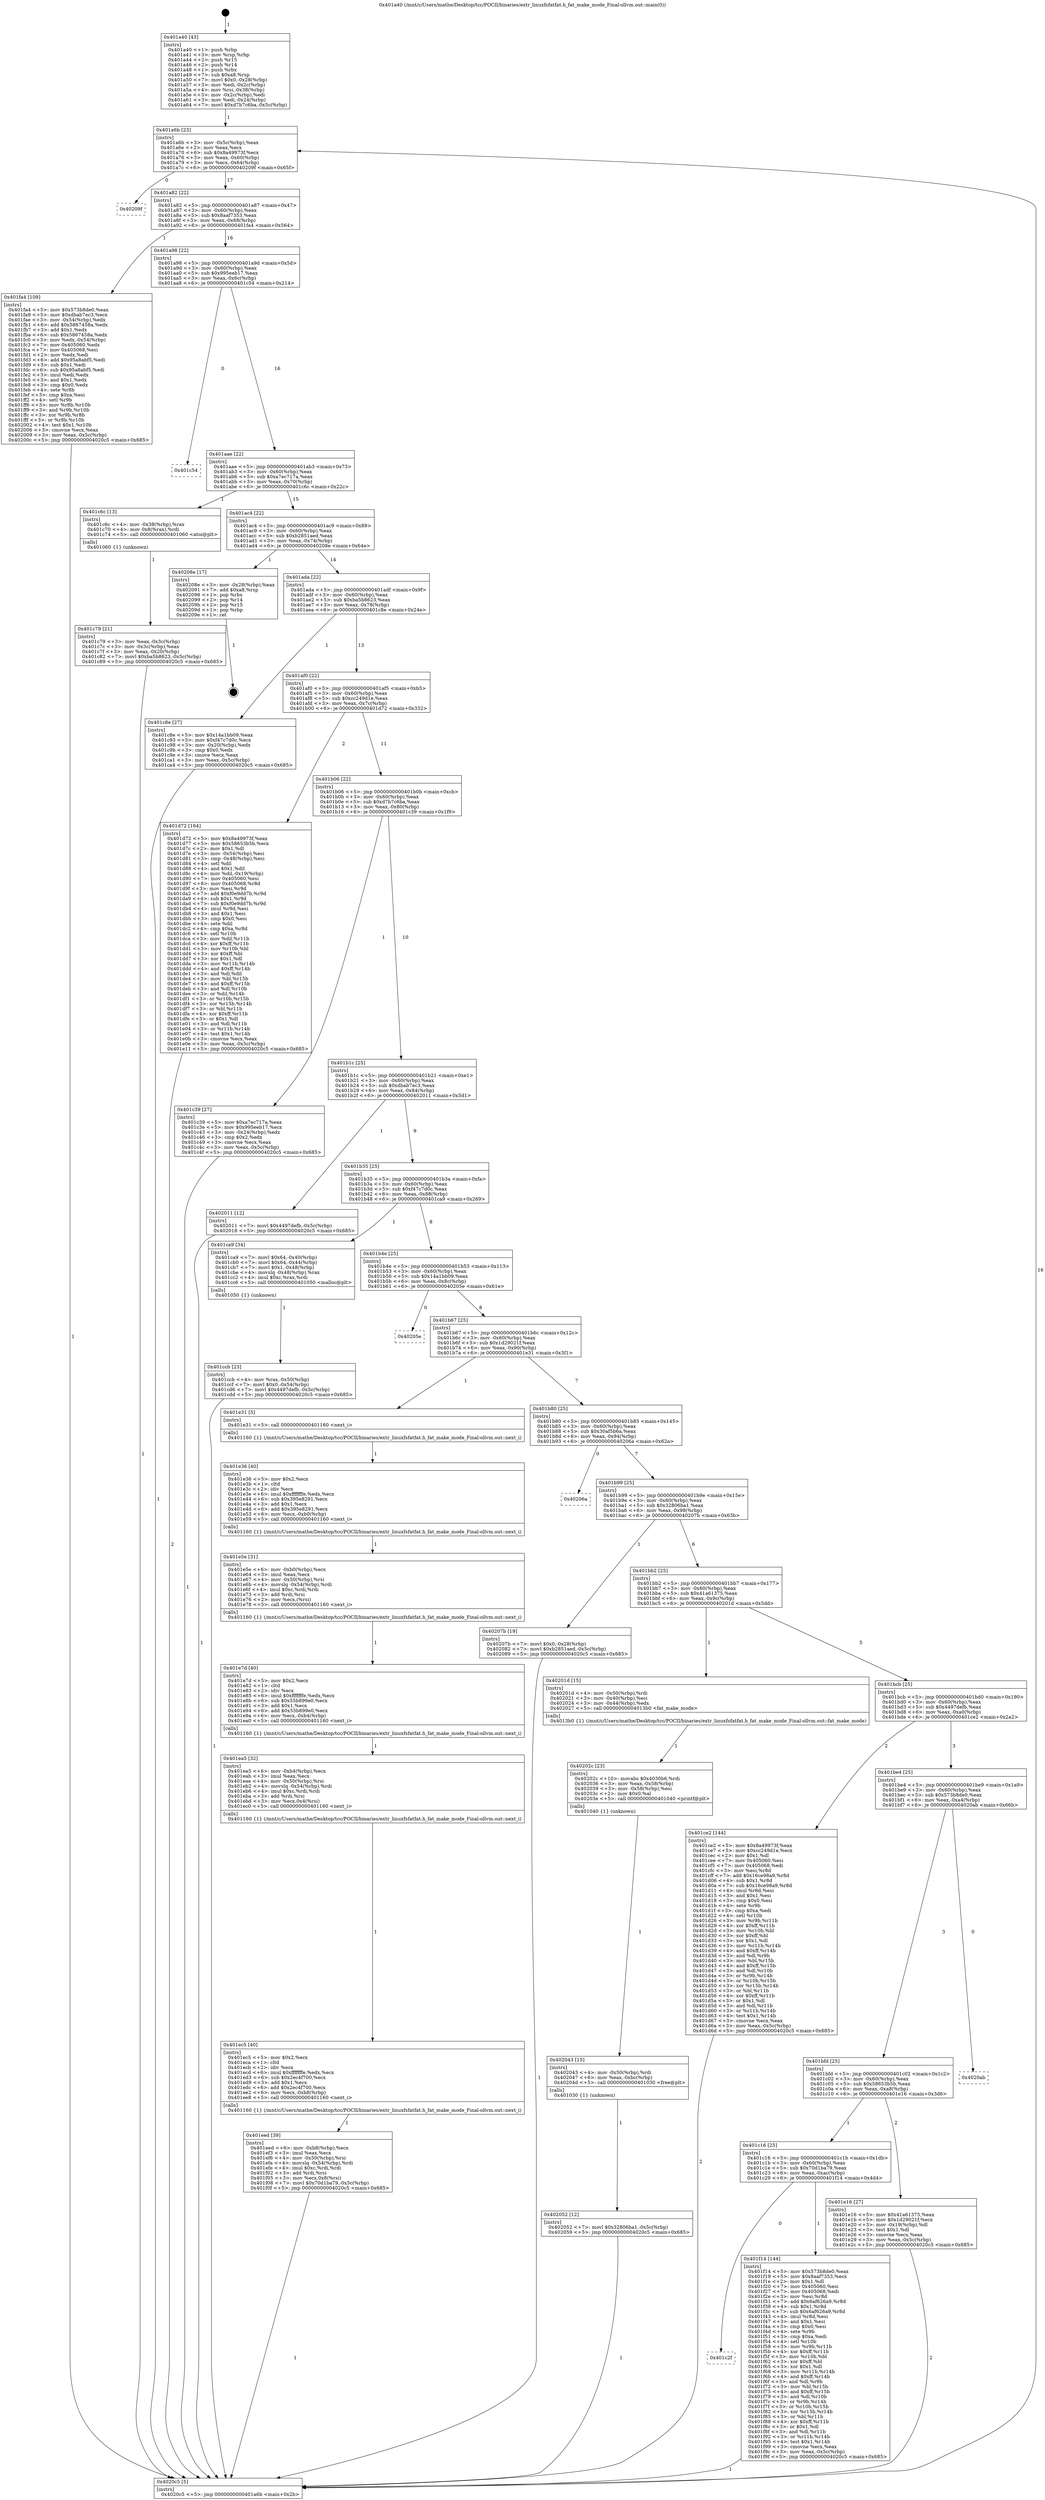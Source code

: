 digraph "0x401a40" {
  label = "0x401a40 (/mnt/c/Users/mathe/Desktop/tcc/POCII/binaries/extr_linuxfsfatfat.h_fat_make_mode_Final-ollvm.out::main(0))"
  labelloc = "t"
  node[shape=record]

  Entry [label="",width=0.3,height=0.3,shape=circle,fillcolor=black,style=filled]
  "0x401a6b" [label="{
     0x401a6b [23]\l
     | [instrs]\l
     &nbsp;&nbsp;0x401a6b \<+3\>: mov -0x5c(%rbp),%eax\l
     &nbsp;&nbsp;0x401a6e \<+2\>: mov %eax,%ecx\l
     &nbsp;&nbsp;0x401a70 \<+6\>: sub $0x8a49973f,%ecx\l
     &nbsp;&nbsp;0x401a76 \<+3\>: mov %eax,-0x60(%rbp)\l
     &nbsp;&nbsp;0x401a79 \<+3\>: mov %ecx,-0x64(%rbp)\l
     &nbsp;&nbsp;0x401a7c \<+6\>: je 000000000040209f \<main+0x65f\>\l
  }"]
  "0x40209f" [label="{
     0x40209f\l
  }", style=dashed]
  "0x401a82" [label="{
     0x401a82 [22]\l
     | [instrs]\l
     &nbsp;&nbsp;0x401a82 \<+5\>: jmp 0000000000401a87 \<main+0x47\>\l
     &nbsp;&nbsp;0x401a87 \<+3\>: mov -0x60(%rbp),%eax\l
     &nbsp;&nbsp;0x401a8a \<+5\>: sub $0x8aaf7353,%eax\l
     &nbsp;&nbsp;0x401a8f \<+3\>: mov %eax,-0x68(%rbp)\l
     &nbsp;&nbsp;0x401a92 \<+6\>: je 0000000000401fa4 \<main+0x564\>\l
  }"]
  Exit [label="",width=0.3,height=0.3,shape=circle,fillcolor=black,style=filled,peripheries=2]
  "0x401fa4" [label="{
     0x401fa4 [109]\l
     | [instrs]\l
     &nbsp;&nbsp;0x401fa4 \<+5\>: mov $0x573b8de0,%eax\l
     &nbsp;&nbsp;0x401fa9 \<+5\>: mov $0xdbab7ec3,%ecx\l
     &nbsp;&nbsp;0x401fae \<+3\>: mov -0x54(%rbp),%edx\l
     &nbsp;&nbsp;0x401fb1 \<+6\>: add $0x5867458a,%edx\l
     &nbsp;&nbsp;0x401fb7 \<+3\>: add $0x1,%edx\l
     &nbsp;&nbsp;0x401fba \<+6\>: sub $0x5867458a,%edx\l
     &nbsp;&nbsp;0x401fc0 \<+3\>: mov %edx,-0x54(%rbp)\l
     &nbsp;&nbsp;0x401fc3 \<+7\>: mov 0x405060,%edx\l
     &nbsp;&nbsp;0x401fca \<+7\>: mov 0x405068,%esi\l
     &nbsp;&nbsp;0x401fd1 \<+2\>: mov %edx,%edi\l
     &nbsp;&nbsp;0x401fd3 \<+6\>: add $0x95a8abf5,%edi\l
     &nbsp;&nbsp;0x401fd9 \<+3\>: sub $0x1,%edi\l
     &nbsp;&nbsp;0x401fdc \<+6\>: sub $0x95a8abf5,%edi\l
     &nbsp;&nbsp;0x401fe2 \<+3\>: imul %edi,%edx\l
     &nbsp;&nbsp;0x401fe5 \<+3\>: and $0x1,%edx\l
     &nbsp;&nbsp;0x401fe8 \<+3\>: cmp $0x0,%edx\l
     &nbsp;&nbsp;0x401feb \<+4\>: sete %r8b\l
     &nbsp;&nbsp;0x401fef \<+3\>: cmp $0xa,%esi\l
     &nbsp;&nbsp;0x401ff2 \<+4\>: setl %r9b\l
     &nbsp;&nbsp;0x401ff6 \<+3\>: mov %r8b,%r10b\l
     &nbsp;&nbsp;0x401ff9 \<+3\>: and %r9b,%r10b\l
     &nbsp;&nbsp;0x401ffc \<+3\>: xor %r9b,%r8b\l
     &nbsp;&nbsp;0x401fff \<+3\>: or %r8b,%r10b\l
     &nbsp;&nbsp;0x402002 \<+4\>: test $0x1,%r10b\l
     &nbsp;&nbsp;0x402006 \<+3\>: cmovne %ecx,%eax\l
     &nbsp;&nbsp;0x402009 \<+3\>: mov %eax,-0x5c(%rbp)\l
     &nbsp;&nbsp;0x40200c \<+5\>: jmp 00000000004020c5 \<main+0x685\>\l
  }"]
  "0x401a98" [label="{
     0x401a98 [22]\l
     | [instrs]\l
     &nbsp;&nbsp;0x401a98 \<+5\>: jmp 0000000000401a9d \<main+0x5d\>\l
     &nbsp;&nbsp;0x401a9d \<+3\>: mov -0x60(%rbp),%eax\l
     &nbsp;&nbsp;0x401aa0 \<+5\>: sub $0x995eeb17,%eax\l
     &nbsp;&nbsp;0x401aa5 \<+3\>: mov %eax,-0x6c(%rbp)\l
     &nbsp;&nbsp;0x401aa8 \<+6\>: je 0000000000401c54 \<main+0x214\>\l
  }"]
  "0x402052" [label="{
     0x402052 [12]\l
     | [instrs]\l
     &nbsp;&nbsp;0x402052 \<+7\>: movl $0x32806ba1,-0x5c(%rbp)\l
     &nbsp;&nbsp;0x402059 \<+5\>: jmp 00000000004020c5 \<main+0x685\>\l
  }"]
  "0x401c54" [label="{
     0x401c54\l
  }", style=dashed]
  "0x401aae" [label="{
     0x401aae [22]\l
     | [instrs]\l
     &nbsp;&nbsp;0x401aae \<+5\>: jmp 0000000000401ab3 \<main+0x73\>\l
     &nbsp;&nbsp;0x401ab3 \<+3\>: mov -0x60(%rbp),%eax\l
     &nbsp;&nbsp;0x401ab6 \<+5\>: sub $0xa7ec717a,%eax\l
     &nbsp;&nbsp;0x401abb \<+3\>: mov %eax,-0x70(%rbp)\l
     &nbsp;&nbsp;0x401abe \<+6\>: je 0000000000401c6c \<main+0x22c\>\l
  }"]
  "0x402043" [label="{
     0x402043 [15]\l
     | [instrs]\l
     &nbsp;&nbsp;0x402043 \<+4\>: mov -0x50(%rbp),%rdi\l
     &nbsp;&nbsp;0x402047 \<+6\>: mov %eax,-0xbc(%rbp)\l
     &nbsp;&nbsp;0x40204d \<+5\>: call 0000000000401030 \<free@plt\>\l
     | [calls]\l
     &nbsp;&nbsp;0x401030 \{1\} (unknown)\l
  }"]
  "0x401c6c" [label="{
     0x401c6c [13]\l
     | [instrs]\l
     &nbsp;&nbsp;0x401c6c \<+4\>: mov -0x38(%rbp),%rax\l
     &nbsp;&nbsp;0x401c70 \<+4\>: mov 0x8(%rax),%rdi\l
     &nbsp;&nbsp;0x401c74 \<+5\>: call 0000000000401060 \<atoi@plt\>\l
     | [calls]\l
     &nbsp;&nbsp;0x401060 \{1\} (unknown)\l
  }"]
  "0x401ac4" [label="{
     0x401ac4 [22]\l
     | [instrs]\l
     &nbsp;&nbsp;0x401ac4 \<+5\>: jmp 0000000000401ac9 \<main+0x89\>\l
     &nbsp;&nbsp;0x401ac9 \<+3\>: mov -0x60(%rbp),%eax\l
     &nbsp;&nbsp;0x401acc \<+5\>: sub $0xb2851aed,%eax\l
     &nbsp;&nbsp;0x401ad1 \<+3\>: mov %eax,-0x74(%rbp)\l
     &nbsp;&nbsp;0x401ad4 \<+6\>: je 000000000040208e \<main+0x64e\>\l
  }"]
  "0x40202c" [label="{
     0x40202c [23]\l
     | [instrs]\l
     &nbsp;&nbsp;0x40202c \<+10\>: movabs $0x4030b6,%rdi\l
     &nbsp;&nbsp;0x402036 \<+3\>: mov %eax,-0x58(%rbp)\l
     &nbsp;&nbsp;0x402039 \<+3\>: mov -0x58(%rbp),%esi\l
     &nbsp;&nbsp;0x40203c \<+2\>: mov $0x0,%al\l
     &nbsp;&nbsp;0x40203e \<+5\>: call 0000000000401040 \<printf@plt\>\l
     | [calls]\l
     &nbsp;&nbsp;0x401040 \{1\} (unknown)\l
  }"]
  "0x40208e" [label="{
     0x40208e [17]\l
     | [instrs]\l
     &nbsp;&nbsp;0x40208e \<+3\>: mov -0x28(%rbp),%eax\l
     &nbsp;&nbsp;0x402091 \<+7\>: add $0xa8,%rsp\l
     &nbsp;&nbsp;0x402098 \<+1\>: pop %rbx\l
     &nbsp;&nbsp;0x402099 \<+2\>: pop %r14\l
     &nbsp;&nbsp;0x40209b \<+2\>: pop %r15\l
     &nbsp;&nbsp;0x40209d \<+1\>: pop %rbp\l
     &nbsp;&nbsp;0x40209e \<+1\>: ret\l
  }"]
  "0x401ada" [label="{
     0x401ada [22]\l
     | [instrs]\l
     &nbsp;&nbsp;0x401ada \<+5\>: jmp 0000000000401adf \<main+0x9f\>\l
     &nbsp;&nbsp;0x401adf \<+3\>: mov -0x60(%rbp),%eax\l
     &nbsp;&nbsp;0x401ae2 \<+5\>: sub $0xba5b8623,%eax\l
     &nbsp;&nbsp;0x401ae7 \<+3\>: mov %eax,-0x78(%rbp)\l
     &nbsp;&nbsp;0x401aea \<+6\>: je 0000000000401c8e \<main+0x24e\>\l
  }"]
  "0x401c2f" [label="{
     0x401c2f\l
  }", style=dashed]
  "0x401c8e" [label="{
     0x401c8e [27]\l
     | [instrs]\l
     &nbsp;&nbsp;0x401c8e \<+5\>: mov $0x14a1bb09,%eax\l
     &nbsp;&nbsp;0x401c93 \<+5\>: mov $0xf47c7d0c,%ecx\l
     &nbsp;&nbsp;0x401c98 \<+3\>: mov -0x20(%rbp),%edx\l
     &nbsp;&nbsp;0x401c9b \<+3\>: cmp $0x0,%edx\l
     &nbsp;&nbsp;0x401c9e \<+3\>: cmove %ecx,%eax\l
     &nbsp;&nbsp;0x401ca1 \<+3\>: mov %eax,-0x5c(%rbp)\l
     &nbsp;&nbsp;0x401ca4 \<+5\>: jmp 00000000004020c5 \<main+0x685\>\l
  }"]
  "0x401af0" [label="{
     0x401af0 [22]\l
     | [instrs]\l
     &nbsp;&nbsp;0x401af0 \<+5\>: jmp 0000000000401af5 \<main+0xb5\>\l
     &nbsp;&nbsp;0x401af5 \<+3\>: mov -0x60(%rbp),%eax\l
     &nbsp;&nbsp;0x401af8 \<+5\>: sub $0xcc249d1e,%eax\l
     &nbsp;&nbsp;0x401afd \<+3\>: mov %eax,-0x7c(%rbp)\l
     &nbsp;&nbsp;0x401b00 \<+6\>: je 0000000000401d72 \<main+0x332\>\l
  }"]
  "0x401f14" [label="{
     0x401f14 [144]\l
     | [instrs]\l
     &nbsp;&nbsp;0x401f14 \<+5\>: mov $0x573b8de0,%eax\l
     &nbsp;&nbsp;0x401f19 \<+5\>: mov $0x8aaf7353,%ecx\l
     &nbsp;&nbsp;0x401f1e \<+2\>: mov $0x1,%dl\l
     &nbsp;&nbsp;0x401f20 \<+7\>: mov 0x405060,%esi\l
     &nbsp;&nbsp;0x401f27 \<+7\>: mov 0x405068,%edi\l
     &nbsp;&nbsp;0x401f2e \<+3\>: mov %esi,%r8d\l
     &nbsp;&nbsp;0x401f31 \<+7\>: add $0x6af626a9,%r8d\l
     &nbsp;&nbsp;0x401f38 \<+4\>: sub $0x1,%r8d\l
     &nbsp;&nbsp;0x401f3c \<+7\>: sub $0x6af626a9,%r8d\l
     &nbsp;&nbsp;0x401f43 \<+4\>: imul %r8d,%esi\l
     &nbsp;&nbsp;0x401f47 \<+3\>: and $0x1,%esi\l
     &nbsp;&nbsp;0x401f4a \<+3\>: cmp $0x0,%esi\l
     &nbsp;&nbsp;0x401f4d \<+4\>: sete %r9b\l
     &nbsp;&nbsp;0x401f51 \<+3\>: cmp $0xa,%edi\l
     &nbsp;&nbsp;0x401f54 \<+4\>: setl %r10b\l
     &nbsp;&nbsp;0x401f58 \<+3\>: mov %r9b,%r11b\l
     &nbsp;&nbsp;0x401f5b \<+4\>: xor $0xff,%r11b\l
     &nbsp;&nbsp;0x401f5f \<+3\>: mov %r10b,%bl\l
     &nbsp;&nbsp;0x401f62 \<+3\>: xor $0xff,%bl\l
     &nbsp;&nbsp;0x401f65 \<+3\>: xor $0x1,%dl\l
     &nbsp;&nbsp;0x401f68 \<+3\>: mov %r11b,%r14b\l
     &nbsp;&nbsp;0x401f6b \<+4\>: and $0xff,%r14b\l
     &nbsp;&nbsp;0x401f6f \<+3\>: and %dl,%r9b\l
     &nbsp;&nbsp;0x401f72 \<+3\>: mov %bl,%r15b\l
     &nbsp;&nbsp;0x401f75 \<+4\>: and $0xff,%r15b\l
     &nbsp;&nbsp;0x401f79 \<+3\>: and %dl,%r10b\l
     &nbsp;&nbsp;0x401f7c \<+3\>: or %r9b,%r14b\l
     &nbsp;&nbsp;0x401f7f \<+3\>: or %r10b,%r15b\l
     &nbsp;&nbsp;0x401f82 \<+3\>: xor %r15b,%r14b\l
     &nbsp;&nbsp;0x401f85 \<+3\>: or %bl,%r11b\l
     &nbsp;&nbsp;0x401f88 \<+4\>: xor $0xff,%r11b\l
     &nbsp;&nbsp;0x401f8c \<+3\>: or $0x1,%dl\l
     &nbsp;&nbsp;0x401f8f \<+3\>: and %dl,%r11b\l
     &nbsp;&nbsp;0x401f92 \<+3\>: or %r11b,%r14b\l
     &nbsp;&nbsp;0x401f95 \<+4\>: test $0x1,%r14b\l
     &nbsp;&nbsp;0x401f99 \<+3\>: cmovne %ecx,%eax\l
     &nbsp;&nbsp;0x401f9c \<+3\>: mov %eax,-0x5c(%rbp)\l
     &nbsp;&nbsp;0x401f9f \<+5\>: jmp 00000000004020c5 \<main+0x685\>\l
  }"]
  "0x401d72" [label="{
     0x401d72 [164]\l
     | [instrs]\l
     &nbsp;&nbsp;0x401d72 \<+5\>: mov $0x8a49973f,%eax\l
     &nbsp;&nbsp;0x401d77 \<+5\>: mov $0x58653b5b,%ecx\l
     &nbsp;&nbsp;0x401d7c \<+2\>: mov $0x1,%dl\l
     &nbsp;&nbsp;0x401d7e \<+3\>: mov -0x54(%rbp),%esi\l
     &nbsp;&nbsp;0x401d81 \<+3\>: cmp -0x48(%rbp),%esi\l
     &nbsp;&nbsp;0x401d84 \<+4\>: setl %dil\l
     &nbsp;&nbsp;0x401d88 \<+4\>: and $0x1,%dil\l
     &nbsp;&nbsp;0x401d8c \<+4\>: mov %dil,-0x19(%rbp)\l
     &nbsp;&nbsp;0x401d90 \<+7\>: mov 0x405060,%esi\l
     &nbsp;&nbsp;0x401d97 \<+8\>: mov 0x405068,%r8d\l
     &nbsp;&nbsp;0x401d9f \<+3\>: mov %esi,%r9d\l
     &nbsp;&nbsp;0x401da2 \<+7\>: add $0xf0e9dd7b,%r9d\l
     &nbsp;&nbsp;0x401da9 \<+4\>: sub $0x1,%r9d\l
     &nbsp;&nbsp;0x401dad \<+7\>: sub $0xf0e9dd7b,%r9d\l
     &nbsp;&nbsp;0x401db4 \<+4\>: imul %r9d,%esi\l
     &nbsp;&nbsp;0x401db8 \<+3\>: and $0x1,%esi\l
     &nbsp;&nbsp;0x401dbb \<+3\>: cmp $0x0,%esi\l
     &nbsp;&nbsp;0x401dbe \<+4\>: sete %dil\l
     &nbsp;&nbsp;0x401dc2 \<+4\>: cmp $0xa,%r8d\l
     &nbsp;&nbsp;0x401dc6 \<+4\>: setl %r10b\l
     &nbsp;&nbsp;0x401dca \<+3\>: mov %dil,%r11b\l
     &nbsp;&nbsp;0x401dcd \<+4\>: xor $0xff,%r11b\l
     &nbsp;&nbsp;0x401dd1 \<+3\>: mov %r10b,%bl\l
     &nbsp;&nbsp;0x401dd4 \<+3\>: xor $0xff,%bl\l
     &nbsp;&nbsp;0x401dd7 \<+3\>: xor $0x1,%dl\l
     &nbsp;&nbsp;0x401dda \<+3\>: mov %r11b,%r14b\l
     &nbsp;&nbsp;0x401ddd \<+4\>: and $0xff,%r14b\l
     &nbsp;&nbsp;0x401de1 \<+3\>: and %dl,%dil\l
     &nbsp;&nbsp;0x401de4 \<+3\>: mov %bl,%r15b\l
     &nbsp;&nbsp;0x401de7 \<+4\>: and $0xff,%r15b\l
     &nbsp;&nbsp;0x401deb \<+3\>: and %dl,%r10b\l
     &nbsp;&nbsp;0x401dee \<+3\>: or %dil,%r14b\l
     &nbsp;&nbsp;0x401df1 \<+3\>: or %r10b,%r15b\l
     &nbsp;&nbsp;0x401df4 \<+3\>: xor %r15b,%r14b\l
     &nbsp;&nbsp;0x401df7 \<+3\>: or %bl,%r11b\l
     &nbsp;&nbsp;0x401dfa \<+4\>: xor $0xff,%r11b\l
     &nbsp;&nbsp;0x401dfe \<+3\>: or $0x1,%dl\l
     &nbsp;&nbsp;0x401e01 \<+3\>: and %dl,%r11b\l
     &nbsp;&nbsp;0x401e04 \<+3\>: or %r11b,%r14b\l
     &nbsp;&nbsp;0x401e07 \<+4\>: test $0x1,%r14b\l
     &nbsp;&nbsp;0x401e0b \<+3\>: cmovne %ecx,%eax\l
     &nbsp;&nbsp;0x401e0e \<+3\>: mov %eax,-0x5c(%rbp)\l
     &nbsp;&nbsp;0x401e11 \<+5\>: jmp 00000000004020c5 \<main+0x685\>\l
  }"]
  "0x401b06" [label="{
     0x401b06 [22]\l
     | [instrs]\l
     &nbsp;&nbsp;0x401b06 \<+5\>: jmp 0000000000401b0b \<main+0xcb\>\l
     &nbsp;&nbsp;0x401b0b \<+3\>: mov -0x60(%rbp),%eax\l
     &nbsp;&nbsp;0x401b0e \<+5\>: sub $0xd7b7c6ba,%eax\l
     &nbsp;&nbsp;0x401b13 \<+3\>: mov %eax,-0x80(%rbp)\l
     &nbsp;&nbsp;0x401b16 \<+6\>: je 0000000000401c39 \<main+0x1f9\>\l
  }"]
  "0x401eed" [label="{
     0x401eed [39]\l
     | [instrs]\l
     &nbsp;&nbsp;0x401eed \<+6\>: mov -0xb8(%rbp),%ecx\l
     &nbsp;&nbsp;0x401ef3 \<+3\>: imul %eax,%ecx\l
     &nbsp;&nbsp;0x401ef6 \<+4\>: mov -0x50(%rbp),%rsi\l
     &nbsp;&nbsp;0x401efa \<+4\>: movslq -0x54(%rbp),%rdi\l
     &nbsp;&nbsp;0x401efe \<+4\>: imul $0xc,%rdi,%rdi\l
     &nbsp;&nbsp;0x401f02 \<+3\>: add %rdi,%rsi\l
     &nbsp;&nbsp;0x401f05 \<+3\>: mov %ecx,0x8(%rsi)\l
     &nbsp;&nbsp;0x401f08 \<+7\>: movl $0x70d1ba79,-0x5c(%rbp)\l
     &nbsp;&nbsp;0x401f0f \<+5\>: jmp 00000000004020c5 \<main+0x685\>\l
  }"]
  "0x401c39" [label="{
     0x401c39 [27]\l
     | [instrs]\l
     &nbsp;&nbsp;0x401c39 \<+5\>: mov $0xa7ec717a,%eax\l
     &nbsp;&nbsp;0x401c3e \<+5\>: mov $0x995eeb17,%ecx\l
     &nbsp;&nbsp;0x401c43 \<+3\>: mov -0x24(%rbp),%edx\l
     &nbsp;&nbsp;0x401c46 \<+3\>: cmp $0x2,%edx\l
     &nbsp;&nbsp;0x401c49 \<+3\>: cmovne %ecx,%eax\l
     &nbsp;&nbsp;0x401c4c \<+3\>: mov %eax,-0x5c(%rbp)\l
     &nbsp;&nbsp;0x401c4f \<+5\>: jmp 00000000004020c5 \<main+0x685\>\l
  }"]
  "0x401b1c" [label="{
     0x401b1c [25]\l
     | [instrs]\l
     &nbsp;&nbsp;0x401b1c \<+5\>: jmp 0000000000401b21 \<main+0xe1\>\l
     &nbsp;&nbsp;0x401b21 \<+3\>: mov -0x60(%rbp),%eax\l
     &nbsp;&nbsp;0x401b24 \<+5\>: sub $0xdbab7ec3,%eax\l
     &nbsp;&nbsp;0x401b29 \<+6\>: mov %eax,-0x84(%rbp)\l
     &nbsp;&nbsp;0x401b2f \<+6\>: je 0000000000402011 \<main+0x5d1\>\l
  }"]
  "0x4020c5" [label="{
     0x4020c5 [5]\l
     | [instrs]\l
     &nbsp;&nbsp;0x4020c5 \<+5\>: jmp 0000000000401a6b \<main+0x2b\>\l
  }"]
  "0x401a40" [label="{
     0x401a40 [43]\l
     | [instrs]\l
     &nbsp;&nbsp;0x401a40 \<+1\>: push %rbp\l
     &nbsp;&nbsp;0x401a41 \<+3\>: mov %rsp,%rbp\l
     &nbsp;&nbsp;0x401a44 \<+2\>: push %r15\l
     &nbsp;&nbsp;0x401a46 \<+2\>: push %r14\l
     &nbsp;&nbsp;0x401a48 \<+1\>: push %rbx\l
     &nbsp;&nbsp;0x401a49 \<+7\>: sub $0xa8,%rsp\l
     &nbsp;&nbsp;0x401a50 \<+7\>: movl $0x0,-0x28(%rbp)\l
     &nbsp;&nbsp;0x401a57 \<+3\>: mov %edi,-0x2c(%rbp)\l
     &nbsp;&nbsp;0x401a5a \<+4\>: mov %rsi,-0x38(%rbp)\l
     &nbsp;&nbsp;0x401a5e \<+3\>: mov -0x2c(%rbp),%edi\l
     &nbsp;&nbsp;0x401a61 \<+3\>: mov %edi,-0x24(%rbp)\l
     &nbsp;&nbsp;0x401a64 \<+7\>: movl $0xd7b7c6ba,-0x5c(%rbp)\l
  }"]
  "0x401c79" [label="{
     0x401c79 [21]\l
     | [instrs]\l
     &nbsp;&nbsp;0x401c79 \<+3\>: mov %eax,-0x3c(%rbp)\l
     &nbsp;&nbsp;0x401c7c \<+3\>: mov -0x3c(%rbp),%eax\l
     &nbsp;&nbsp;0x401c7f \<+3\>: mov %eax,-0x20(%rbp)\l
     &nbsp;&nbsp;0x401c82 \<+7\>: movl $0xba5b8623,-0x5c(%rbp)\l
     &nbsp;&nbsp;0x401c89 \<+5\>: jmp 00000000004020c5 \<main+0x685\>\l
  }"]
  "0x401ec5" [label="{
     0x401ec5 [40]\l
     | [instrs]\l
     &nbsp;&nbsp;0x401ec5 \<+5\>: mov $0x2,%ecx\l
     &nbsp;&nbsp;0x401eca \<+1\>: cltd\l
     &nbsp;&nbsp;0x401ecb \<+2\>: idiv %ecx\l
     &nbsp;&nbsp;0x401ecd \<+6\>: imul $0xfffffffe,%edx,%ecx\l
     &nbsp;&nbsp;0x401ed3 \<+6\>: sub $0x2ec4f700,%ecx\l
     &nbsp;&nbsp;0x401ed9 \<+3\>: add $0x1,%ecx\l
     &nbsp;&nbsp;0x401edc \<+6\>: add $0x2ec4f700,%ecx\l
     &nbsp;&nbsp;0x401ee2 \<+6\>: mov %ecx,-0xb8(%rbp)\l
     &nbsp;&nbsp;0x401ee8 \<+5\>: call 0000000000401160 \<next_i\>\l
     | [calls]\l
     &nbsp;&nbsp;0x401160 \{1\} (/mnt/c/Users/mathe/Desktop/tcc/POCII/binaries/extr_linuxfsfatfat.h_fat_make_mode_Final-ollvm.out::next_i)\l
  }"]
  "0x402011" [label="{
     0x402011 [12]\l
     | [instrs]\l
     &nbsp;&nbsp;0x402011 \<+7\>: movl $0x4497defb,-0x5c(%rbp)\l
     &nbsp;&nbsp;0x402018 \<+5\>: jmp 00000000004020c5 \<main+0x685\>\l
  }"]
  "0x401b35" [label="{
     0x401b35 [25]\l
     | [instrs]\l
     &nbsp;&nbsp;0x401b35 \<+5\>: jmp 0000000000401b3a \<main+0xfa\>\l
     &nbsp;&nbsp;0x401b3a \<+3\>: mov -0x60(%rbp),%eax\l
     &nbsp;&nbsp;0x401b3d \<+5\>: sub $0xf47c7d0c,%eax\l
     &nbsp;&nbsp;0x401b42 \<+6\>: mov %eax,-0x88(%rbp)\l
     &nbsp;&nbsp;0x401b48 \<+6\>: je 0000000000401ca9 \<main+0x269\>\l
  }"]
  "0x401ea5" [label="{
     0x401ea5 [32]\l
     | [instrs]\l
     &nbsp;&nbsp;0x401ea5 \<+6\>: mov -0xb4(%rbp),%ecx\l
     &nbsp;&nbsp;0x401eab \<+3\>: imul %eax,%ecx\l
     &nbsp;&nbsp;0x401eae \<+4\>: mov -0x50(%rbp),%rsi\l
     &nbsp;&nbsp;0x401eb2 \<+4\>: movslq -0x54(%rbp),%rdi\l
     &nbsp;&nbsp;0x401eb6 \<+4\>: imul $0xc,%rdi,%rdi\l
     &nbsp;&nbsp;0x401eba \<+3\>: add %rdi,%rsi\l
     &nbsp;&nbsp;0x401ebd \<+3\>: mov %ecx,0x4(%rsi)\l
     &nbsp;&nbsp;0x401ec0 \<+5\>: call 0000000000401160 \<next_i\>\l
     | [calls]\l
     &nbsp;&nbsp;0x401160 \{1\} (/mnt/c/Users/mathe/Desktop/tcc/POCII/binaries/extr_linuxfsfatfat.h_fat_make_mode_Final-ollvm.out::next_i)\l
  }"]
  "0x401ca9" [label="{
     0x401ca9 [34]\l
     | [instrs]\l
     &nbsp;&nbsp;0x401ca9 \<+7\>: movl $0x64,-0x40(%rbp)\l
     &nbsp;&nbsp;0x401cb0 \<+7\>: movl $0x64,-0x44(%rbp)\l
     &nbsp;&nbsp;0x401cb7 \<+7\>: movl $0x1,-0x48(%rbp)\l
     &nbsp;&nbsp;0x401cbe \<+4\>: movslq -0x48(%rbp),%rax\l
     &nbsp;&nbsp;0x401cc2 \<+4\>: imul $0xc,%rax,%rdi\l
     &nbsp;&nbsp;0x401cc6 \<+5\>: call 0000000000401050 \<malloc@plt\>\l
     | [calls]\l
     &nbsp;&nbsp;0x401050 \{1\} (unknown)\l
  }"]
  "0x401b4e" [label="{
     0x401b4e [25]\l
     | [instrs]\l
     &nbsp;&nbsp;0x401b4e \<+5\>: jmp 0000000000401b53 \<main+0x113\>\l
     &nbsp;&nbsp;0x401b53 \<+3\>: mov -0x60(%rbp),%eax\l
     &nbsp;&nbsp;0x401b56 \<+5\>: sub $0x14a1bb09,%eax\l
     &nbsp;&nbsp;0x401b5b \<+6\>: mov %eax,-0x8c(%rbp)\l
     &nbsp;&nbsp;0x401b61 \<+6\>: je 000000000040205e \<main+0x61e\>\l
  }"]
  "0x401ccb" [label="{
     0x401ccb [23]\l
     | [instrs]\l
     &nbsp;&nbsp;0x401ccb \<+4\>: mov %rax,-0x50(%rbp)\l
     &nbsp;&nbsp;0x401ccf \<+7\>: movl $0x0,-0x54(%rbp)\l
     &nbsp;&nbsp;0x401cd6 \<+7\>: movl $0x4497defb,-0x5c(%rbp)\l
     &nbsp;&nbsp;0x401cdd \<+5\>: jmp 00000000004020c5 \<main+0x685\>\l
  }"]
  "0x401e7d" [label="{
     0x401e7d [40]\l
     | [instrs]\l
     &nbsp;&nbsp;0x401e7d \<+5\>: mov $0x2,%ecx\l
     &nbsp;&nbsp;0x401e82 \<+1\>: cltd\l
     &nbsp;&nbsp;0x401e83 \<+2\>: idiv %ecx\l
     &nbsp;&nbsp;0x401e85 \<+6\>: imul $0xfffffffe,%edx,%ecx\l
     &nbsp;&nbsp;0x401e8b \<+6\>: sub $0x55b899e0,%ecx\l
     &nbsp;&nbsp;0x401e91 \<+3\>: add $0x1,%ecx\l
     &nbsp;&nbsp;0x401e94 \<+6\>: add $0x55b899e0,%ecx\l
     &nbsp;&nbsp;0x401e9a \<+6\>: mov %ecx,-0xb4(%rbp)\l
     &nbsp;&nbsp;0x401ea0 \<+5\>: call 0000000000401160 \<next_i\>\l
     | [calls]\l
     &nbsp;&nbsp;0x401160 \{1\} (/mnt/c/Users/mathe/Desktop/tcc/POCII/binaries/extr_linuxfsfatfat.h_fat_make_mode_Final-ollvm.out::next_i)\l
  }"]
  "0x40205e" [label="{
     0x40205e\l
  }", style=dashed]
  "0x401b67" [label="{
     0x401b67 [25]\l
     | [instrs]\l
     &nbsp;&nbsp;0x401b67 \<+5\>: jmp 0000000000401b6c \<main+0x12c\>\l
     &nbsp;&nbsp;0x401b6c \<+3\>: mov -0x60(%rbp),%eax\l
     &nbsp;&nbsp;0x401b6f \<+5\>: sub $0x1d29021f,%eax\l
     &nbsp;&nbsp;0x401b74 \<+6\>: mov %eax,-0x90(%rbp)\l
     &nbsp;&nbsp;0x401b7a \<+6\>: je 0000000000401e31 \<main+0x3f1\>\l
  }"]
  "0x401e5e" [label="{
     0x401e5e [31]\l
     | [instrs]\l
     &nbsp;&nbsp;0x401e5e \<+6\>: mov -0xb0(%rbp),%ecx\l
     &nbsp;&nbsp;0x401e64 \<+3\>: imul %eax,%ecx\l
     &nbsp;&nbsp;0x401e67 \<+4\>: mov -0x50(%rbp),%rsi\l
     &nbsp;&nbsp;0x401e6b \<+4\>: movslq -0x54(%rbp),%rdi\l
     &nbsp;&nbsp;0x401e6f \<+4\>: imul $0xc,%rdi,%rdi\l
     &nbsp;&nbsp;0x401e73 \<+3\>: add %rdi,%rsi\l
     &nbsp;&nbsp;0x401e76 \<+2\>: mov %ecx,(%rsi)\l
     &nbsp;&nbsp;0x401e78 \<+5\>: call 0000000000401160 \<next_i\>\l
     | [calls]\l
     &nbsp;&nbsp;0x401160 \{1\} (/mnt/c/Users/mathe/Desktop/tcc/POCII/binaries/extr_linuxfsfatfat.h_fat_make_mode_Final-ollvm.out::next_i)\l
  }"]
  "0x401e31" [label="{
     0x401e31 [5]\l
     | [instrs]\l
     &nbsp;&nbsp;0x401e31 \<+5\>: call 0000000000401160 \<next_i\>\l
     | [calls]\l
     &nbsp;&nbsp;0x401160 \{1\} (/mnt/c/Users/mathe/Desktop/tcc/POCII/binaries/extr_linuxfsfatfat.h_fat_make_mode_Final-ollvm.out::next_i)\l
  }"]
  "0x401b80" [label="{
     0x401b80 [25]\l
     | [instrs]\l
     &nbsp;&nbsp;0x401b80 \<+5\>: jmp 0000000000401b85 \<main+0x145\>\l
     &nbsp;&nbsp;0x401b85 \<+3\>: mov -0x60(%rbp),%eax\l
     &nbsp;&nbsp;0x401b88 \<+5\>: sub $0x30af5b6a,%eax\l
     &nbsp;&nbsp;0x401b8d \<+6\>: mov %eax,-0x94(%rbp)\l
     &nbsp;&nbsp;0x401b93 \<+6\>: je 000000000040206a \<main+0x62a\>\l
  }"]
  "0x401e36" [label="{
     0x401e36 [40]\l
     | [instrs]\l
     &nbsp;&nbsp;0x401e36 \<+5\>: mov $0x2,%ecx\l
     &nbsp;&nbsp;0x401e3b \<+1\>: cltd\l
     &nbsp;&nbsp;0x401e3c \<+2\>: idiv %ecx\l
     &nbsp;&nbsp;0x401e3e \<+6\>: imul $0xfffffffe,%edx,%ecx\l
     &nbsp;&nbsp;0x401e44 \<+6\>: sub $0x395e8291,%ecx\l
     &nbsp;&nbsp;0x401e4a \<+3\>: add $0x1,%ecx\l
     &nbsp;&nbsp;0x401e4d \<+6\>: add $0x395e8291,%ecx\l
     &nbsp;&nbsp;0x401e53 \<+6\>: mov %ecx,-0xb0(%rbp)\l
     &nbsp;&nbsp;0x401e59 \<+5\>: call 0000000000401160 \<next_i\>\l
     | [calls]\l
     &nbsp;&nbsp;0x401160 \{1\} (/mnt/c/Users/mathe/Desktop/tcc/POCII/binaries/extr_linuxfsfatfat.h_fat_make_mode_Final-ollvm.out::next_i)\l
  }"]
  "0x40206a" [label="{
     0x40206a\l
  }", style=dashed]
  "0x401b99" [label="{
     0x401b99 [25]\l
     | [instrs]\l
     &nbsp;&nbsp;0x401b99 \<+5\>: jmp 0000000000401b9e \<main+0x15e\>\l
     &nbsp;&nbsp;0x401b9e \<+3\>: mov -0x60(%rbp),%eax\l
     &nbsp;&nbsp;0x401ba1 \<+5\>: sub $0x32806ba1,%eax\l
     &nbsp;&nbsp;0x401ba6 \<+6\>: mov %eax,-0x98(%rbp)\l
     &nbsp;&nbsp;0x401bac \<+6\>: je 000000000040207b \<main+0x63b\>\l
  }"]
  "0x401c16" [label="{
     0x401c16 [25]\l
     | [instrs]\l
     &nbsp;&nbsp;0x401c16 \<+5\>: jmp 0000000000401c1b \<main+0x1db\>\l
     &nbsp;&nbsp;0x401c1b \<+3\>: mov -0x60(%rbp),%eax\l
     &nbsp;&nbsp;0x401c1e \<+5\>: sub $0x70d1ba79,%eax\l
     &nbsp;&nbsp;0x401c23 \<+6\>: mov %eax,-0xac(%rbp)\l
     &nbsp;&nbsp;0x401c29 \<+6\>: je 0000000000401f14 \<main+0x4d4\>\l
  }"]
  "0x40207b" [label="{
     0x40207b [19]\l
     | [instrs]\l
     &nbsp;&nbsp;0x40207b \<+7\>: movl $0x0,-0x28(%rbp)\l
     &nbsp;&nbsp;0x402082 \<+7\>: movl $0xb2851aed,-0x5c(%rbp)\l
     &nbsp;&nbsp;0x402089 \<+5\>: jmp 00000000004020c5 \<main+0x685\>\l
  }"]
  "0x401bb2" [label="{
     0x401bb2 [25]\l
     | [instrs]\l
     &nbsp;&nbsp;0x401bb2 \<+5\>: jmp 0000000000401bb7 \<main+0x177\>\l
     &nbsp;&nbsp;0x401bb7 \<+3\>: mov -0x60(%rbp),%eax\l
     &nbsp;&nbsp;0x401bba \<+5\>: sub $0x41a61375,%eax\l
     &nbsp;&nbsp;0x401bbf \<+6\>: mov %eax,-0x9c(%rbp)\l
     &nbsp;&nbsp;0x401bc5 \<+6\>: je 000000000040201d \<main+0x5dd\>\l
  }"]
  "0x401e16" [label="{
     0x401e16 [27]\l
     | [instrs]\l
     &nbsp;&nbsp;0x401e16 \<+5\>: mov $0x41a61375,%eax\l
     &nbsp;&nbsp;0x401e1b \<+5\>: mov $0x1d29021f,%ecx\l
     &nbsp;&nbsp;0x401e20 \<+3\>: mov -0x19(%rbp),%dl\l
     &nbsp;&nbsp;0x401e23 \<+3\>: test $0x1,%dl\l
     &nbsp;&nbsp;0x401e26 \<+3\>: cmovne %ecx,%eax\l
     &nbsp;&nbsp;0x401e29 \<+3\>: mov %eax,-0x5c(%rbp)\l
     &nbsp;&nbsp;0x401e2c \<+5\>: jmp 00000000004020c5 \<main+0x685\>\l
  }"]
  "0x40201d" [label="{
     0x40201d [15]\l
     | [instrs]\l
     &nbsp;&nbsp;0x40201d \<+4\>: mov -0x50(%rbp),%rdi\l
     &nbsp;&nbsp;0x402021 \<+3\>: mov -0x40(%rbp),%esi\l
     &nbsp;&nbsp;0x402024 \<+3\>: mov -0x44(%rbp),%edx\l
     &nbsp;&nbsp;0x402027 \<+5\>: call 00000000004013b0 \<fat_make_mode\>\l
     | [calls]\l
     &nbsp;&nbsp;0x4013b0 \{1\} (/mnt/c/Users/mathe/Desktop/tcc/POCII/binaries/extr_linuxfsfatfat.h_fat_make_mode_Final-ollvm.out::fat_make_mode)\l
  }"]
  "0x401bcb" [label="{
     0x401bcb [25]\l
     | [instrs]\l
     &nbsp;&nbsp;0x401bcb \<+5\>: jmp 0000000000401bd0 \<main+0x190\>\l
     &nbsp;&nbsp;0x401bd0 \<+3\>: mov -0x60(%rbp),%eax\l
     &nbsp;&nbsp;0x401bd3 \<+5\>: sub $0x4497defb,%eax\l
     &nbsp;&nbsp;0x401bd8 \<+6\>: mov %eax,-0xa0(%rbp)\l
     &nbsp;&nbsp;0x401bde \<+6\>: je 0000000000401ce2 \<main+0x2a2\>\l
  }"]
  "0x401bfd" [label="{
     0x401bfd [25]\l
     | [instrs]\l
     &nbsp;&nbsp;0x401bfd \<+5\>: jmp 0000000000401c02 \<main+0x1c2\>\l
     &nbsp;&nbsp;0x401c02 \<+3\>: mov -0x60(%rbp),%eax\l
     &nbsp;&nbsp;0x401c05 \<+5\>: sub $0x58653b5b,%eax\l
     &nbsp;&nbsp;0x401c0a \<+6\>: mov %eax,-0xa8(%rbp)\l
     &nbsp;&nbsp;0x401c10 \<+6\>: je 0000000000401e16 \<main+0x3d6\>\l
  }"]
  "0x401ce2" [label="{
     0x401ce2 [144]\l
     | [instrs]\l
     &nbsp;&nbsp;0x401ce2 \<+5\>: mov $0x8a49973f,%eax\l
     &nbsp;&nbsp;0x401ce7 \<+5\>: mov $0xcc249d1e,%ecx\l
     &nbsp;&nbsp;0x401cec \<+2\>: mov $0x1,%dl\l
     &nbsp;&nbsp;0x401cee \<+7\>: mov 0x405060,%esi\l
     &nbsp;&nbsp;0x401cf5 \<+7\>: mov 0x405068,%edi\l
     &nbsp;&nbsp;0x401cfc \<+3\>: mov %esi,%r8d\l
     &nbsp;&nbsp;0x401cff \<+7\>: add $0x16ce98a9,%r8d\l
     &nbsp;&nbsp;0x401d06 \<+4\>: sub $0x1,%r8d\l
     &nbsp;&nbsp;0x401d0a \<+7\>: sub $0x16ce98a9,%r8d\l
     &nbsp;&nbsp;0x401d11 \<+4\>: imul %r8d,%esi\l
     &nbsp;&nbsp;0x401d15 \<+3\>: and $0x1,%esi\l
     &nbsp;&nbsp;0x401d18 \<+3\>: cmp $0x0,%esi\l
     &nbsp;&nbsp;0x401d1b \<+4\>: sete %r9b\l
     &nbsp;&nbsp;0x401d1f \<+3\>: cmp $0xa,%edi\l
     &nbsp;&nbsp;0x401d22 \<+4\>: setl %r10b\l
     &nbsp;&nbsp;0x401d26 \<+3\>: mov %r9b,%r11b\l
     &nbsp;&nbsp;0x401d29 \<+4\>: xor $0xff,%r11b\l
     &nbsp;&nbsp;0x401d2d \<+3\>: mov %r10b,%bl\l
     &nbsp;&nbsp;0x401d30 \<+3\>: xor $0xff,%bl\l
     &nbsp;&nbsp;0x401d33 \<+3\>: xor $0x1,%dl\l
     &nbsp;&nbsp;0x401d36 \<+3\>: mov %r11b,%r14b\l
     &nbsp;&nbsp;0x401d39 \<+4\>: and $0xff,%r14b\l
     &nbsp;&nbsp;0x401d3d \<+3\>: and %dl,%r9b\l
     &nbsp;&nbsp;0x401d40 \<+3\>: mov %bl,%r15b\l
     &nbsp;&nbsp;0x401d43 \<+4\>: and $0xff,%r15b\l
     &nbsp;&nbsp;0x401d47 \<+3\>: and %dl,%r10b\l
     &nbsp;&nbsp;0x401d4a \<+3\>: or %r9b,%r14b\l
     &nbsp;&nbsp;0x401d4d \<+3\>: or %r10b,%r15b\l
     &nbsp;&nbsp;0x401d50 \<+3\>: xor %r15b,%r14b\l
     &nbsp;&nbsp;0x401d53 \<+3\>: or %bl,%r11b\l
     &nbsp;&nbsp;0x401d56 \<+4\>: xor $0xff,%r11b\l
     &nbsp;&nbsp;0x401d5a \<+3\>: or $0x1,%dl\l
     &nbsp;&nbsp;0x401d5d \<+3\>: and %dl,%r11b\l
     &nbsp;&nbsp;0x401d60 \<+3\>: or %r11b,%r14b\l
     &nbsp;&nbsp;0x401d63 \<+4\>: test $0x1,%r14b\l
     &nbsp;&nbsp;0x401d67 \<+3\>: cmovne %ecx,%eax\l
     &nbsp;&nbsp;0x401d6a \<+3\>: mov %eax,-0x5c(%rbp)\l
     &nbsp;&nbsp;0x401d6d \<+5\>: jmp 00000000004020c5 \<main+0x685\>\l
  }"]
  "0x401be4" [label="{
     0x401be4 [25]\l
     | [instrs]\l
     &nbsp;&nbsp;0x401be4 \<+5\>: jmp 0000000000401be9 \<main+0x1a9\>\l
     &nbsp;&nbsp;0x401be9 \<+3\>: mov -0x60(%rbp),%eax\l
     &nbsp;&nbsp;0x401bec \<+5\>: sub $0x573b8de0,%eax\l
     &nbsp;&nbsp;0x401bf1 \<+6\>: mov %eax,-0xa4(%rbp)\l
     &nbsp;&nbsp;0x401bf7 \<+6\>: je 00000000004020ab \<main+0x66b\>\l
  }"]
  "0x4020ab" [label="{
     0x4020ab\l
  }", style=dashed]
  Entry -> "0x401a40" [label=" 1"]
  "0x401a6b" -> "0x40209f" [label=" 0"]
  "0x401a6b" -> "0x401a82" [label=" 17"]
  "0x40208e" -> Exit [label=" 1"]
  "0x401a82" -> "0x401fa4" [label=" 1"]
  "0x401a82" -> "0x401a98" [label=" 16"]
  "0x40207b" -> "0x4020c5" [label=" 1"]
  "0x401a98" -> "0x401c54" [label=" 0"]
  "0x401a98" -> "0x401aae" [label=" 16"]
  "0x402052" -> "0x4020c5" [label=" 1"]
  "0x401aae" -> "0x401c6c" [label=" 1"]
  "0x401aae" -> "0x401ac4" [label=" 15"]
  "0x402043" -> "0x402052" [label=" 1"]
  "0x401ac4" -> "0x40208e" [label=" 1"]
  "0x401ac4" -> "0x401ada" [label=" 14"]
  "0x40202c" -> "0x402043" [label=" 1"]
  "0x401ada" -> "0x401c8e" [label=" 1"]
  "0x401ada" -> "0x401af0" [label=" 13"]
  "0x40201d" -> "0x40202c" [label=" 1"]
  "0x401af0" -> "0x401d72" [label=" 2"]
  "0x401af0" -> "0x401b06" [label=" 11"]
  "0x402011" -> "0x4020c5" [label=" 1"]
  "0x401b06" -> "0x401c39" [label=" 1"]
  "0x401b06" -> "0x401b1c" [label=" 10"]
  "0x401c39" -> "0x4020c5" [label=" 1"]
  "0x401a40" -> "0x401a6b" [label=" 1"]
  "0x4020c5" -> "0x401a6b" [label=" 16"]
  "0x401c6c" -> "0x401c79" [label=" 1"]
  "0x401c79" -> "0x4020c5" [label=" 1"]
  "0x401c8e" -> "0x4020c5" [label=" 1"]
  "0x401f14" -> "0x4020c5" [label=" 1"]
  "0x401b1c" -> "0x402011" [label=" 1"]
  "0x401b1c" -> "0x401b35" [label=" 9"]
  "0x401c16" -> "0x401c2f" [label=" 0"]
  "0x401b35" -> "0x401ca9" [label=" 1"]
  "0x401b35" -> "0x401b4e" [label=" 8"]
  "0x401ca9" -> "0x401ccb" [label=" 1"]
  "0x401ccb" -> "0x4020c5" [label=" 1"]
  "0x401c16" -> "0x401f14" [label=" 1"]
  "0x401b4e" -> "0x40205e" [label=" 0"]
  "0x401b4e" -> "0x401b67" [label=" 8"]
  "0x401fa4" -> "0x4020c5" [label=" 1"]
  "0x401b67" -> "0x401e31" [label=" 1"]
  "0x401b67" -> "0x401b80" [label=" 7"]
  "0x401eed" -> "0x4020c5" [label=" 1"]
  "0x401b80" -> "0x40206a" [label=" 0"]
  "0x401b80" -> "0x401b99" [label=" 7"]
  "0x401ec5" -> "0x401eed" [label=" 1"]
  "0x401b99" -> "0x40207b" [label=" 1"]
  "0x401b99" -> "0x401bb2" [label=" 6"]
  "0x401ea5" -> "0x401ec5" [label=" 1"]
  "0x401bb2" -> "0x40201d" [label=" 1"]
  "0x401bb2" -> "0x401bcb" [label=" 5"]
  "0x401e7d" -> "0x401ea5" [label=" 1"]
  "0x401bcb" -> "0x401ce2" [label=" 2"]
  "0x401bcb" -> "0x401be4" [label=" 3"]
  "0x401ce2" -> "0x4020c5" [label=" 2"]
  "0x401d72" -> "0x4020c5" [label=" 2"]
  "0x401e36" -> "0x401e5e" [label=" 1"]
  "0x401be4" -> "0x4020ab" [label=" 0"]
  "0x401be4" -> "0x401bfd" [label=" 3"]
  "0x401e5e" -> "0x401e7d" [label=" 1"]
  "0x401bfd" -> "0x401e16" [label=" 2"]
  "0x401bfd" -> "0x401c16" [label=" 1"]
  "0x401e16" -> "0x4020c5" [label=" 2"]
  "0x401e31" -> "0x401e36" [label=" 1"]
}
